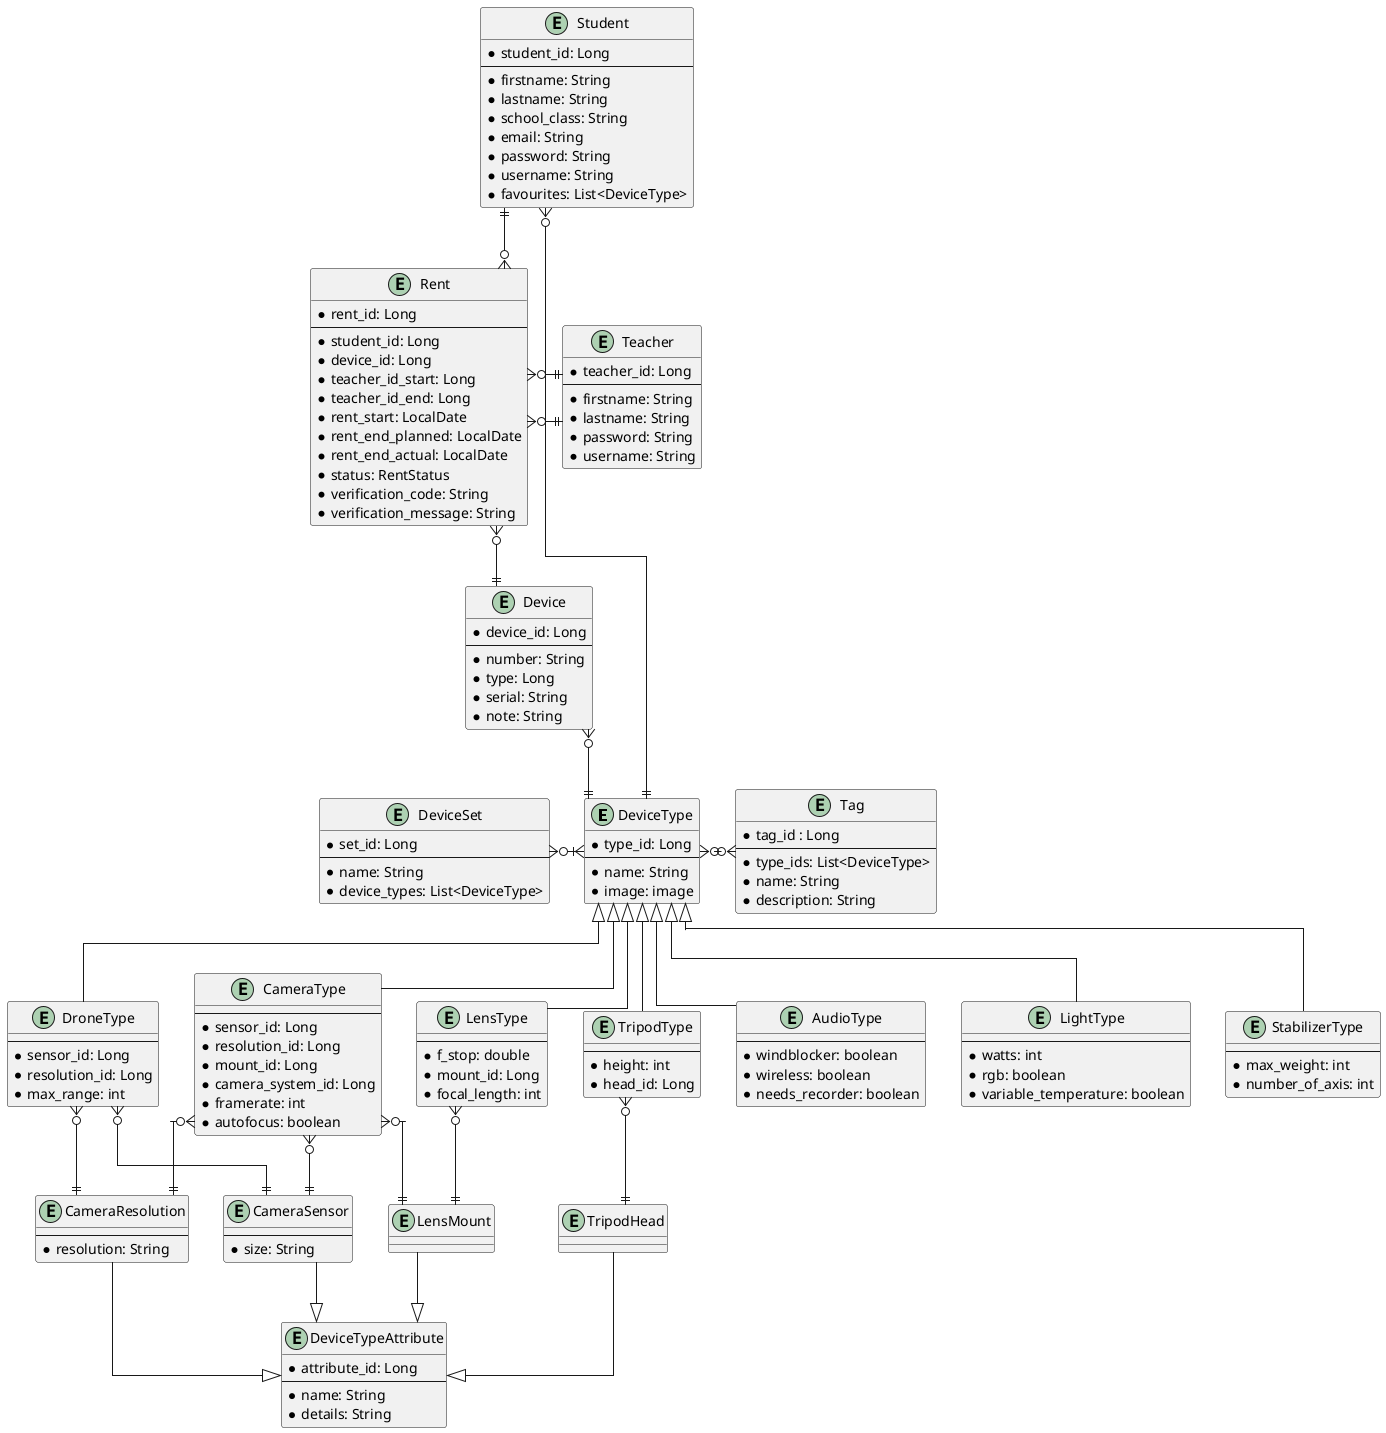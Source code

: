 @startuml
  skinparam linetype ortho

	entity DeviceType {
		* type_id: Long
		--
		* name: String
		* image: image
	}

	entity CameraType {
		--
		* sensor_id: Long
		* resolution_id: Long
		* mount_id: Long
		* camera_system_id: Long
		* framerate: int
		* autofocus: boolean
	}

	entity DroneType {
		--
		* sensor_id: Long
		* resolution_id: Long
		* max_range: int
	}

	entity LensType {
		--
		* f_stop: double
		* mount_id: Long
		* focal_length: int
	}

	entity AudioType {
		--
		* windblocker: boolean
		* wireless: boolean
		* needs_recorder: boolean
	}

	entity LightType {
		--
		* watts: int
		* rgb: boolean
		* variable_temperature: boolean
	}

	entity TripodType {
		--
		* height: int
		* head_id: Long
	}

	entity StabilizerType {
		--
		* max_weight: int
		* number_of_axis: int
	}

	DeviceType <|-down- CameraType
	DeviceType <|-down- AudioType
	DeviceType <|-down- LightType
	DeviceType <|-down- TripodType
	DeviceType <|-down- StabilizerType
	DeviceType <|-down- DroneType
	DeviceType <|-down- LensType

	entity DeviceTypeAttribute {
		* attribute_id: Long
		--
		* name: String
		* details: String
	}

	entity TripodHead {
	}

	entity LensMount {
	}

	entity CameraSensor {
		--
		* size: String
	}

	entity CameraResolution {
		--
		* resolution: String
	}

	DeviceTypeAttribute <|-up- TripodHead
	DeviceTypeAttribute <|-up- LensMount
	DeviceTypeAttribute <|-up- CameraSensor
	DeviceTypeAttribute <|-up- CameraResolution


	TripodType }o--|| TripodHead
	LensType }o--|| LensMount
	CameraType }o--|| LensMount
	CameraType }o--|| CameraSensor
	DroneType }o--|| CameraSensor
	DroneType }o--|| CameraResolution
	CameraType }o--|| CameraResolution

	entity Device {
		* device_id: Long
		--
		* number: String
		* type: Long
		* serial: String
		* note: String
	}

	entity Rent{
		* rent_id: Long
		--
		* student_id: Long
		* device_id: Long
		* teacher_id_start: Long
		* teacher_id_end: Long
		* rent_start: LocalDate
		* rent_end_planned: LocalDate
		* rent_end_actual: LocalDate
		* status: RentStatus
		* verification_code: String
		* verification_message: String
	}

	entity Tag {
		* tag_id : Long
		--
		* type_ids: List<DeviceType>
		* name: String
		* description: String
	}

	entity Student {
		* student_id: Long
		--
		* firstname: String
		* lastname: String
		* school_class: String
		* email: String
		* password: String
		* username: String
		* favourites: List<DeviceType>
	}

	entity Teacher {
		* teacher_id: Long
		--
		* firstname: String
		* lastname: String
		* password: String
		* username: String
	}

	entity DeviceSet {
		* set_id: Long
		--
		* name: String
		* device_types: List<DeviceType>
	}

	Device }o-down-|| DeviceType
	DeviceType }|-left-o{ DeviceSet
	DeviceType }o-right-o{ Tag

	Rent }o--|| Device
	Rent }o-up-|| Student
	Rent }o-right-|| Teacher
	Rent }o-right-|| Teacher

	Student }o--|| DeviceType
@enduml